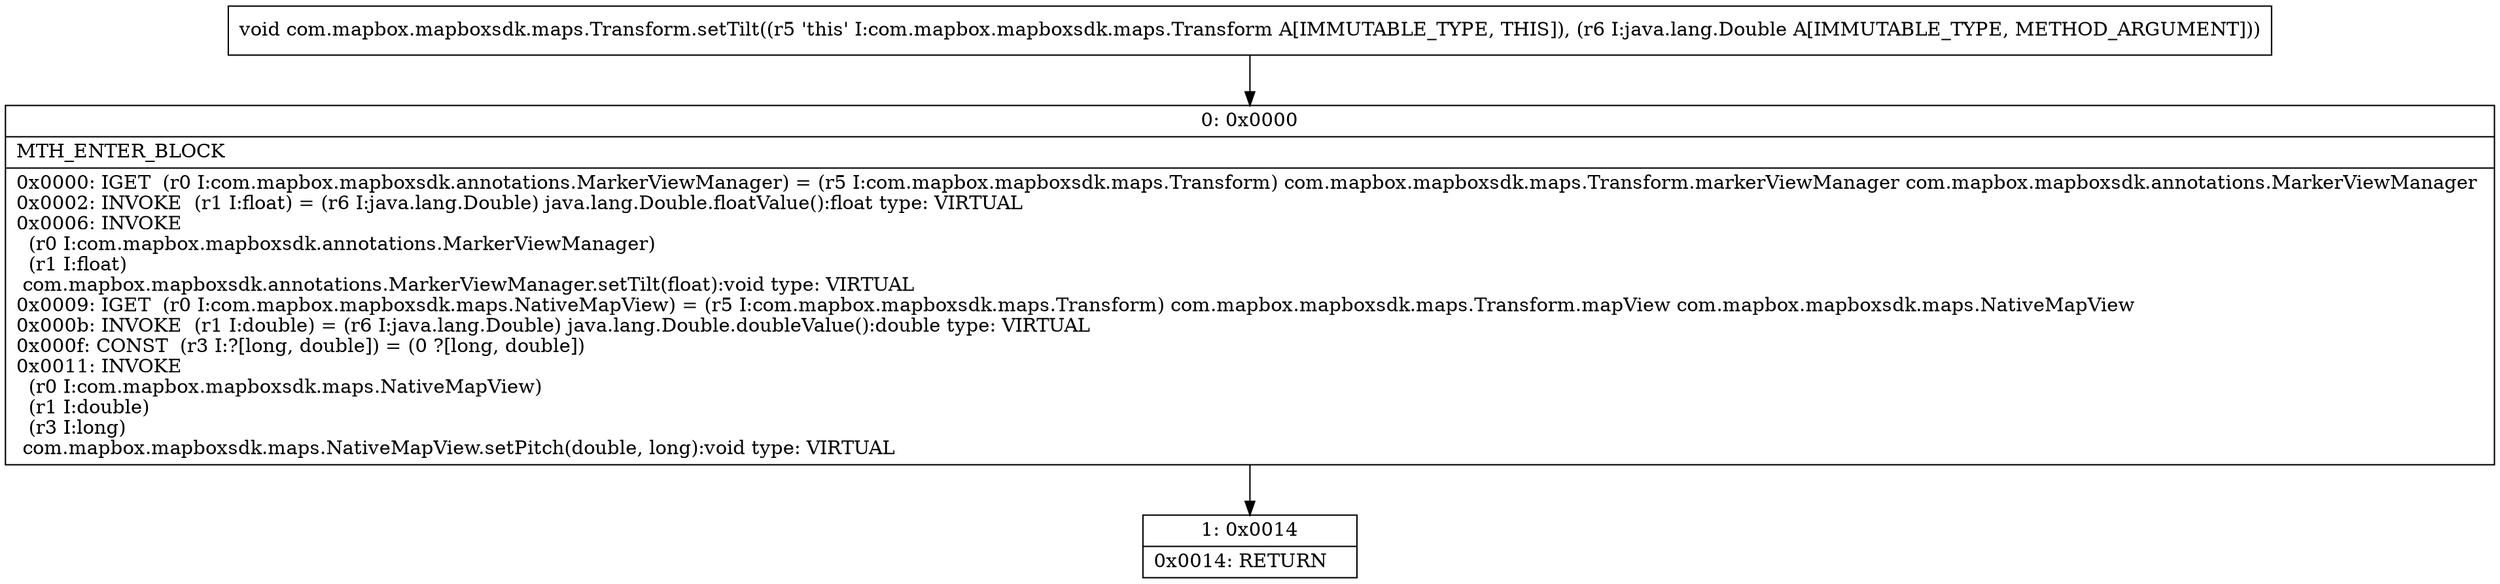 digraph "CFG forcom.mapbox.mapboxsdk.maps.Transform.setTilt(Ljava\/lang\/Double;)V" {
Node_0 [shape=record,label="{0\:\ 0x0000|MTH_ENTER_BLOCK\l|0x0000: IGET  (r0 I:com.mapbox.mapboxsdk.annotations.MarkerViewManager) = (r5 I:com.mapbox.mapboxsdk.maps.Transform) com.mapbox.mapboxsdk.maps.Transform.markerViewManager com.mapbox.mapboxsdk.annotations.MarkerViewManager \l0x0002: INVOKE  (r1 I:float) = (r6 I:java.lang.Double) java.lang.Double.floatValue():float type: VIRTUAL \l0x0006: INVOKE  \l  (r0 I:com.mapbox.mapboxsdk.annotations.MarkerViewManager)\l  (r1 I:float)\l com.mapbox.mapboxsdk.annotations.MarkerViewManager.setTilt(float):void type: VIRTUAL \l0x0009: IGET  (r0 I:com.mapbox.mapboxsdk.maps.NativeMapView) = (r5 I:com.mapbox.mapboxsdk.maps.Transform) com.mapbox.mapboxsdk.maps.Transform.mapView com.mapbox.mapboxsdk.maps.NativeMapView \l0x000b: INVOKE  (r1 I:double) = (r6 I:java.lang.Double) java.lang.Double.doubleValue():double type: VIRTUAL \l0x000f: CONST  (r3 I:?[long, double]) = (0 ?[long, double]) \l0x0011: INVOKE  \l  (r0 I:com.mapbox.mapboxsdk.maps.NativeMapView)\l  (r1 I:double)\l  (r3 I:long)\l com.mapbox.mapboxsdk.maps.NativeMapView.setPitch(double, long):void type: VIRTUAL \l}"];
Node_1 [shape=record,label="{1\:\ 0x0014|0x0014: RETURN   \l}"];
MethodNode[shape=record,label="{void com.mapbox.mapboxsdk.maps.Transform.setTilt((r5 'this' I:com.mapbox.mapboxsdk.maps.Transform A[IMMUTABLE_TYPE, THIS]), (r6 I:java.lang.Double A[IMMUTABLE_TYPE, METHOD_ARGUMENT])) }"];
MethodNode -> Node_0;
Node_0 -> Node_1;
}

